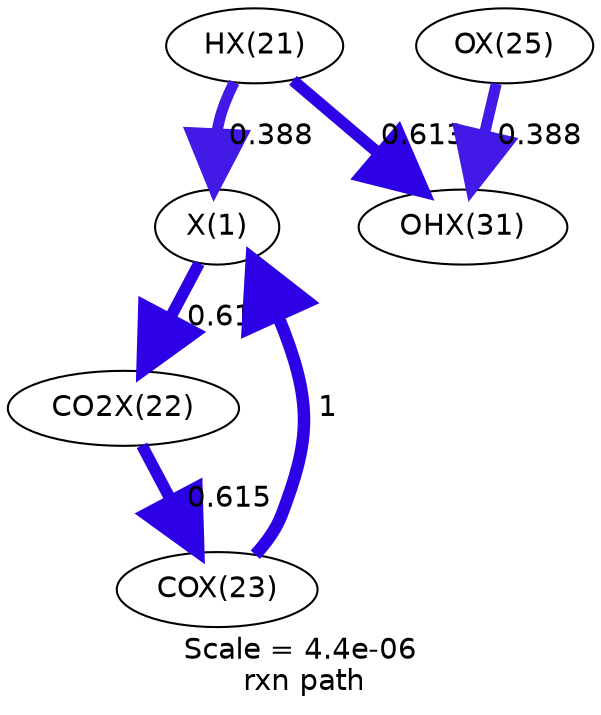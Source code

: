 digraph reaction_paths {
center=1;
s1 -> s0[fontname="Helvetica", penwidth=5.29, arrowsize=2.64, color="0.7, 0.888, 0.9"
, label=" 0.388"];
s0 -> s2[fontname="Helvetica", penwidth=5.63, arrowsize=2.82, color="0.7, 1.12, 0.9"
, label=" 0.615"];
s3 -> s0[fontname="Helvetica", penwidth=6, arrowsize=3, color="0.7, 1.5, 0.9"
, label=" 1"];
s1 -> s11[fontname="Helvetica", penwidth=5.63, arrowsize=2.82, color="0.7, 1.11, 0.9"
, label=" 0.613"];
s2 -> s3[fontname="Helvetica", penwidth=5.63, arrowsize=2.82, color="0.7, 1.11, 0.9"
, label=" 0.615"];
s5 -> s11[fontname="Helvetica", penwidth=5.29, arrowsize=2.64, color="0.7, 0.888, 0.9"
, label=" 0.388"];
s0 [ fontname="Helvetica", label="X(1)"];
s1 [ fontname="Helvetica", label="HX(21)"];
s2 [ fontname="Helvetica", label="CO2X(22)"];
s3 [ fontname="Helvetica", label="COX(23)"];
s5 [ fontname="Helvetica", label="OX(25)"];
s11 [ fontname="Helvetica", label="OHX(31)"];
 label = "Scale = 4.4e-06\l rxn path";
 fontname = "Helvetica";
}
